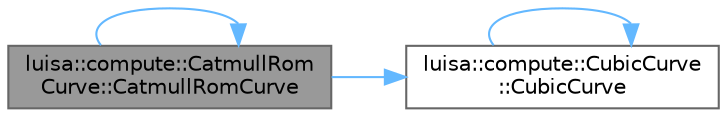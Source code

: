 digraph "luisa::compute::CatmullRomCurve::CatmullRomCurve"
{
 // LATEX_PDF_SIZE
  bgcolor="transparent";
  edge [fontname=Helvetica,fontsize=10,labelfontname=Helvetica,labelfontsize=10];
  node [fontname=Helvetica,fontsize=10,shape=box,height=0.2,width=0.4];
  rankdir="LR";
  Node1 [id="Node000001",label="luisa::compute::CatmullRom\lCurve::CatmullRomCurve",height=0.2,width=0.4,color="gray40", fillcolor="grey60", style="filled", fontcolor="black",tooltip=" "];
  Node1 -> Node1 [id="edge1_Node000001_Node000001",color="steelblue1",style="solid",tooltip=" "];
  Node1 -> Node2 [id="edge2_Node000001_Node000002",color="steelblue1",style="solid",tooltip=" "];
  Node2 [id="Node000002",label="luisa::compute::CubicCurve\l::CubicCurve",height=0.2,width=0.4,color="grey40", fillcolor="white", style="filled",URL="$classluisa_1_1compute_1_1_cubic_curve.html#adbffa70f9c9e94d402bc8c1acbc94f61",tooltip=" "];
  Node2 -> Node2 [id="edge3_Node000002_Node000002",color="steelblue1",style="solid",tooltip=" "];
}
